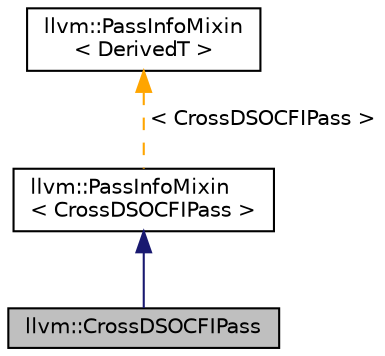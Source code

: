 digraph "llvm::CrossDSOCFIPass"
{
 // LATEX_PDF_SIZE
  bgcolor="transparent";
  edge [fontname="Helvetica",fontsize="10",labelfontname="Helvetica",labelfontsize="10"];
  node [fontname="Helvetica",fontsize="10",shape="box"];
  Node1 [label="llvm::CrossDSOCFIPass",height=0.2,width=0.4,color="black", fillcolor="grey75", style="filled", fontcolor="black",tooltip=" "];
  Node2 -> Node1 [dir="back",color="midnightblue",fontsize="10",style="solid",fontname="Helvetica"];
  Node2 [label="llvm::PassInfoMixin\l\< CrossDSOCFIPass \>",height=0.2,width=0.4,color="black",URL="$structllvm_1_1PassInfoMixin.html",tooltip=" "];
  Node3 -> Node2 [dir="back",color="orange",fontsize="10",style="dashed",label=" \< CrossDSOCFIPass \>" ,fontname="Helvetica"];
  Node3 [label="llvm::PassInfoMixin\l\< DerivedT \>",height=0.2,width=0.4,color="black",URL="$structllvm_1_1PassInfoMixin.html",tooltip="A CRTP mix-in to automatically provide informational APIs needed for passes."];
}
